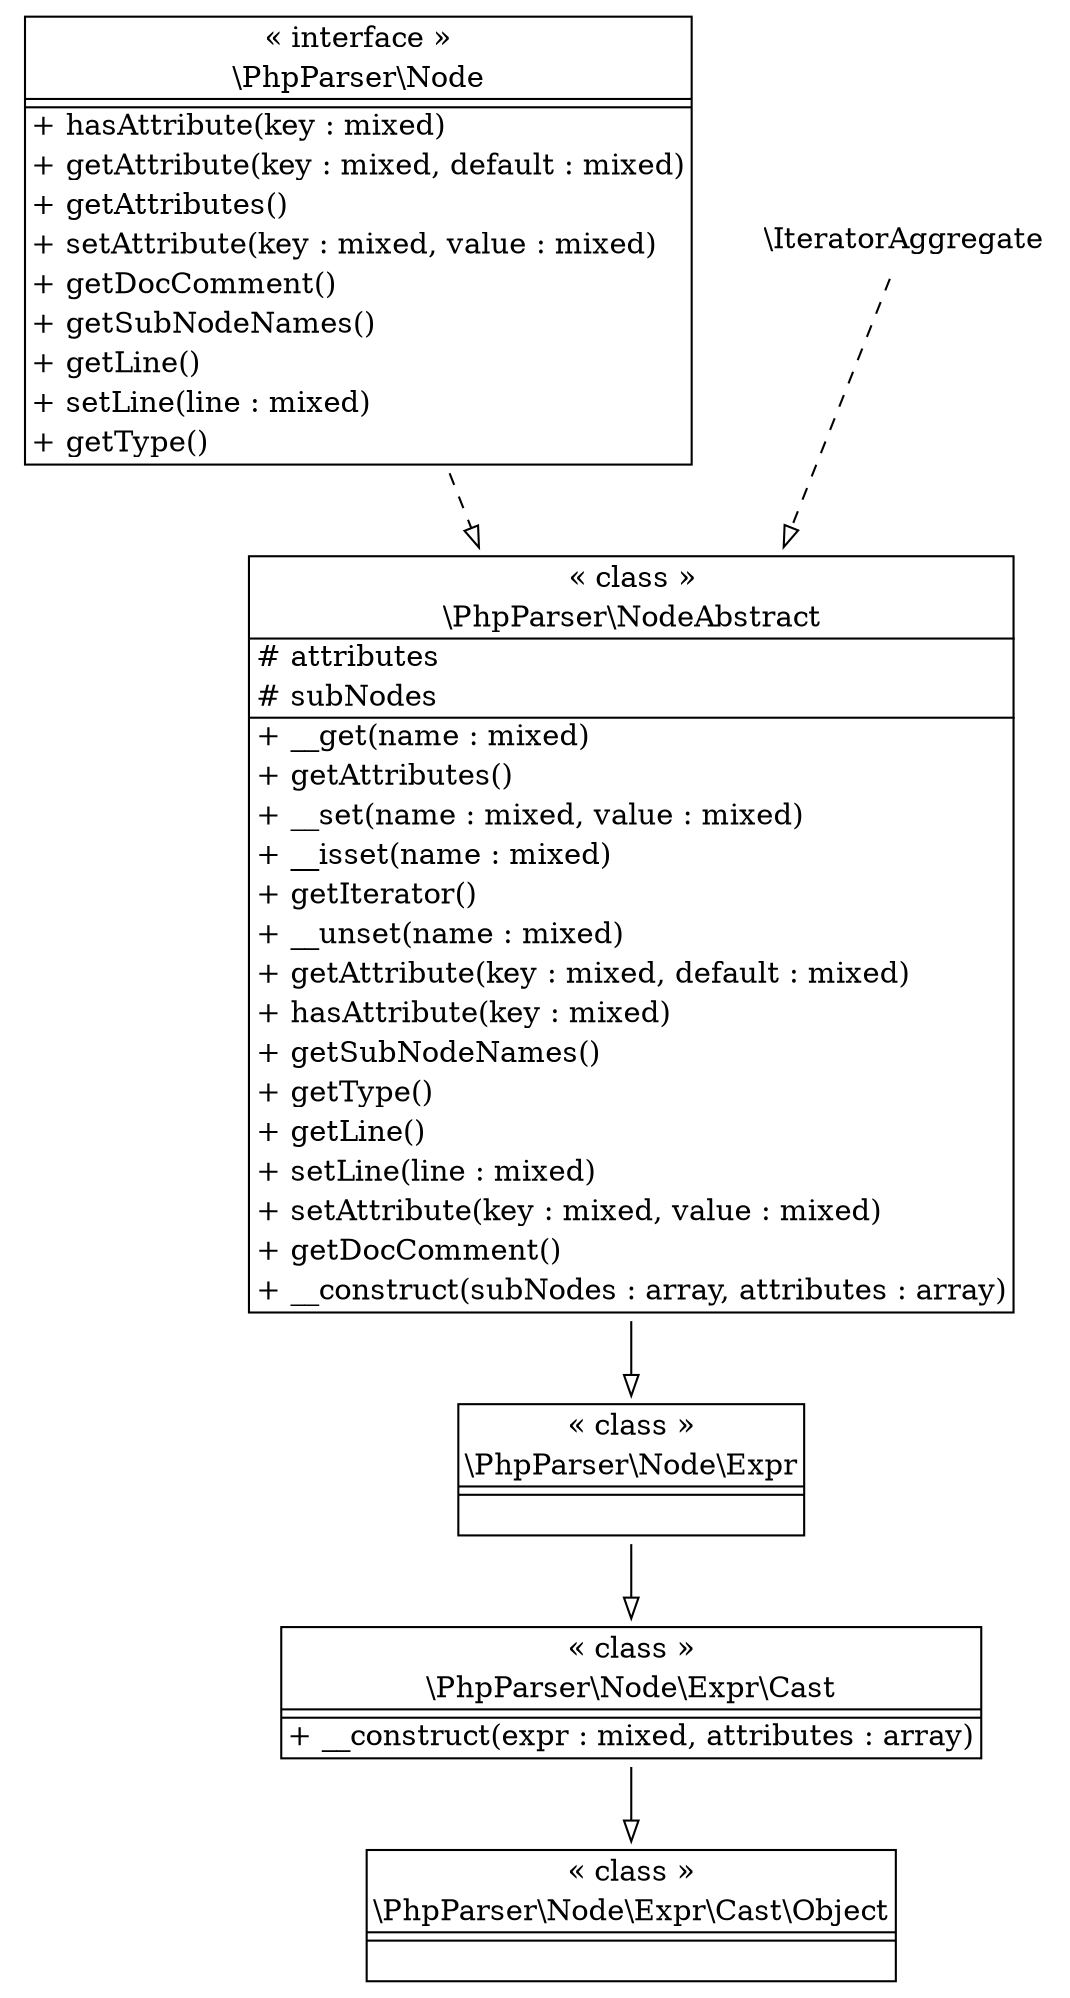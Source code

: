 digraph "Class Diagram" {
  node [shape=plaintext]
  "\\PhpParser\\Node\\Expr\\Cast\\Object" [
    label=<
<table border="1" cellpadding="2" cellspacing="0" cellborder="0">
<tr><td align="center">&laquo; class &raquo;</td></tr>
<tr><td align="center" title="class Object">\\PhpParser\\Node\\Expr\\Cast\\Object</td></tr><hr />
<tr><td></td></tr>
<hr />
<tr><td>&nbsp;</td></tr>
</table>
  >
  ];
  "\\PhpParser\\Node\\Expr\\Cast" [
    label=<
<table border="1" cellpadding="2" cellspacing="0" cellborder="0">
<tr><td align="center">&laquo; class &raquo;</td></tr>
<tr><td align="center" title="class Cast">\\PhpParser\\Node\\Expr\\Cast</td></tr><hr />
<tr><td></td></tr>
<hr />
<tr><td align="left" title="public __construct">+ __construct(expr : mixed, attributes : array)</td></tr>
</table>
  >
  ];
  "\\PhpParser\\Node\\Expr" [
    label=<
<table border="1" cellpadding="2" cellspacing="0" cellborder="0">
<tr><td align="center">&laquo; class &raquo;</td></tr>
<tr><td align="center" title="class Expr">\\PhpParser\\Node\\Expr</td></tr><hr />
<tr><td></td></tr>
<hr />
<tr><td>&nbsp;</td></tr>
</table>
  >
  ];
  "\\PhpParser\\NodeAbstract" [
    label=<
<table border="1" cellpadding="2" cellspacing="0" cellborder="0">
<tr><td align="center">&laquo; class &raquo;</td></tr>
<tr><td align="center" title="class NodeAbstract">\\PhpParser\\NodeAbstract</td></tr><hr />
<tr><td align="left" title="protected attributes"># attributes</td></tr>
<tr><td align="left" title="protected subNodes"># subNodes</td></tr>
<hr />
<tr><td align="left" title="public __get">+ __get(name : mixed)</td></tr>
<tr><td align="left" title="public getAttributes">+ getAttributes()</td></tr>
<tr><td align="left" title="public __set">+ __set(name : mixed, value : mixed)</td></tr>
<tr><td align="left" title="public __isset">+ __isset(name : mixed)</td></tr>
<tr><td align="left" title="public getIterator">+ getIterator()</td></tr>
<tr><td align="left" title="public __unset">+ __unset(name : mixed)</td></tr>
<tr><td align="left" title="public getAttribute">+ getAttribute(key : mixed, default : mixed)</td></tr>
<tr><td align="left" title="public hasAttribute">+ hasAttribute(key : mixed)</td></tr>
<tr><td align="left" title="public getSubNodeNames">+ getSubNodeNames()</td></tr>
<tr><td align="left" title="public getType">+ getType()</td></tr>
<tr><td align="left" title="public getLine">+ getLine()</td></tr>
<tr><td align="left" title="public setLine">+ setLine(line : mixed)</td></tr>
<tr><td align="left" title="public setAttribute">+ setAttribute(key : mixed, value : mixed)</td></tr>
<tr><td align="left" title="public getDocComment">+ getDocComment()</td></tr>
<tr><td align="left" title="public __construct">+ __construct(subNodes : array, attributes : array)</td></tr>
</table>
  >
  ];
  "\\PhpParser\\Node" [
    label=<
<table border="1" cellpadding="2" cellspacing="0" cellborder="0">
<tr><td align="center">&laquo; interface &raquo;</td></tr>
<tr><td align="center" title="interface Node">\\PhpParser\\Node</td></tr><hr />
<tr><td></td></tr>
<hr />
<tr><td align="left" title="public hasAttribute">+ hasAttribute(key : mixed)</td></tr>
<tr><td align="left" title="public getAttribute">+ getAttribute(key : mixed, default : mixed)</td></tr>
<tr><td align="left" title="public getAttributes">+ getAttributes()</td></tr>
<tr><td align="left" title="public setAttribute">+ setAttribute(key : mixed, value : mixed)</td></tr>
<tr><td align="left" title="public getDocComment">+ getDocComment()</td></tr>
<tr><td align="left" title="public getSubNodeNames">+ getSubNodeNames()</td></tr>
<tr><td align="left" title="public getLine">+ getLine()</td></tr>
<tr><td align="left" title="public setLine">+ setLine(line : mixed)</td></tr>
<tr><td align="left" title="public getType">+ getType()</td></tr>
</table>
  >
  ];
"\\PhpParser\\Node\\Expr\\Cast" -> "\\PhpParser\\Node\\Expr\\Cast\\Object" [arrowhead="empty"];

"\\PhpParser\\Node\\Expr" -> "\\PhpParser\\Node\\Expr\\Cast" [arrowhead="empty"];

"\\PhpParser\\NodeAbstract" -> "\\PhpParser\\Node\\Expr" [arrowhead="empty"];

"\\PhpParser\\Node" -> "\\PhpParser\\NodeAbstract" [arrowhead="empty" style="dashed"];

"\\IteratorAggregate" -> "\\PhpParser\\NodeAbstract" [arrowhead="empty" style="dashed"];

}